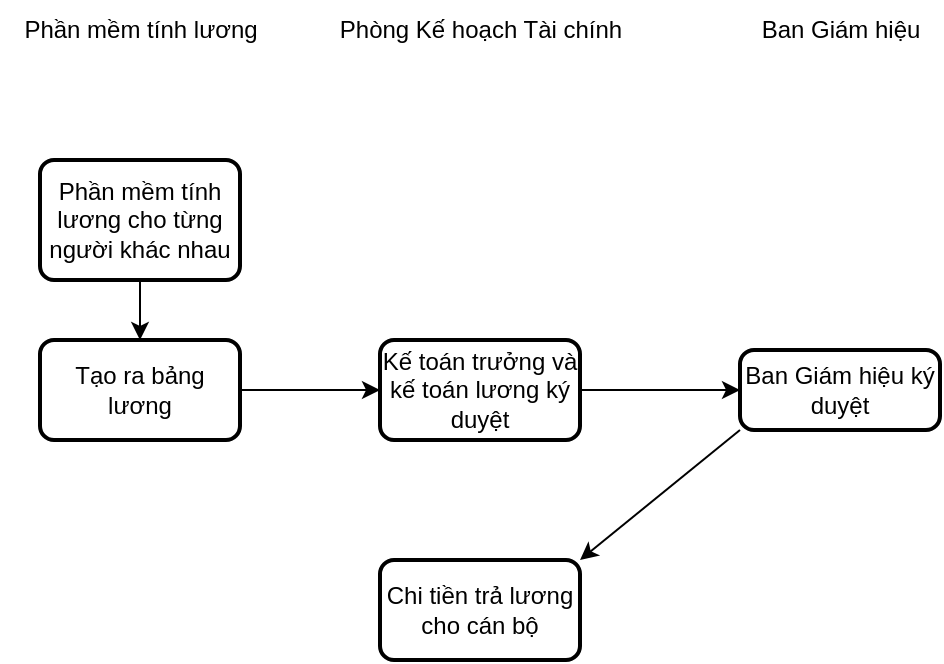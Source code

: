 <mxfile version="24.1.0" type="github">
  <diagram name="Page-1" id="jJjRJWm9oL9bmskKg3DY">
    <mxGraphModel dx="794" dy="446" grid="1" gridSize="10" guides="1" tooltips="1" connect="1" arrows="1" fold="1" page="1" pageScale="1" pageWidth="850" pageHeight="1100" math="0" shadow="0">
      <root>
        <mxCell id="0" />
        <mxCell id="1" parent="0" />
        <mxCell id="AeyiEeCCYzldVBtpaugz-1" value="Phần mềm tính lương cho từng người khác nhau" style="rounded=1;whiteSpace=wrap;html=1;absoluteArcSize=1;arcSize=14;strokeWidth=2;" vertex="1" parent="1">
          <mxGeometry x="190" y="300" width="100" height="60" as="geometry" />
        </mxCell>
        <mxCell id="AeyiEeCCYzldVBtpaugz-2" value="Tạo ra bảng lương" style="rounded=1;whiteSpace=wrap;html=1;absoluteArcSize=1;arcSize=14;strokeWidth=2;" vertex="1" parent="1">
          <mxGeometry x="190" y="390" width="100" height="50" as="geometry" />
        </mxCell>
        <mxCell id="AeyiEeCCYzldVBtpaugz-3" value="" style="endArrow=classic;html=1;rounded=0;exitX=0.5;exitY=1;exitDx=0;exitDy=0;" edge="1" parent="1" source="AeyiEeCCYzldVBtpaugz-1" target="AeyiEeCCYzldVBtpaugz-2">
          <mxGeometry width="50" height="50" relative="1" as="geometry">
            <mxPoint x="390" y="390" as="sourcePoint" />
            <mxPoint x="440" y="340" as="targetPoint" />
          </mxGeometry>
        </mxCell>
        <mxCell id="AeyiEeCCYzldVBtpaugz-4" value="Ban Giám hiệu ký duyệt" style="rounded=1;whiteSpace=wrap;html=1;absoluteArcSize=1;arcSize=14;strokeWidth=2;" vertex="1" parent="1">
          <mxGeometry x="540" y="395" width="100" height="40" as="geometry" />
        </mxCell>
        <mxCell id="AeyiEeCCYzldVBtpaugz-5" value="Kế toán trưởng và kế toán lương ký duyệt" style="rounded=1;whiteSpace=wrap;html=1;absoluteArcSize=1;arcSize=14;strokeWidth=2;" vertex="1" parent="1">
          <mxGeometry x="360" y="390" width="100" height="50" as="geometry" />
        </mxCell>
        <mxCell id="AeyiEeCCYzldVBtpaugz-6" value="" style="endArrow=classic;html=1;rounded=0;exitX=1;exitY=0.5;exitDx=0;exitDy=0;" edge="1" parent="1" source="AeyiEeCCYzldVBtpaugz-2" target="AeyiEeCCYzldVBtpaugz-5">
          <mxGeometry width="50" height="50" relative="1" as="geometry">
            <mxPoint x="390" y="390" as="sourcePoint" />
            <mxPoint x="440" y="340" as="targetPoint" />
          </mxGeometry>
        </mxCell>
        <mxCell id="AeyiEeCCYzldVBtpaugz-7" value="" style="endArrow=classic;html=1;rounded=0;exitX=1;exitY=0.5;exitDx=0;exitDy=0;entryX=0;entryY=0.5;entryDx=0;entryDy=0;" edge="1" parent="1" source="AeyiEeCCYzldVBtpaugz-5" target="AeyiEeCCYzldVBtpaugz-4">
          <mxGeometry width="50" height="50" relative="1" as="geometry">
            <mxPoint x="390" y="390" as="sourcePoint" />
            <mxPoint x="440" y="340" as="targetPoint" />
          </mxGeometry>
        </mxCell>
        <mxCell id="AeyiEeCCYzldVBtpaugz-8" value="Chi tiền trả lương cho cán bộ" style="rounded=1;whiteSpace=wrap;html=1;absoluteArcSize=1;arcSize=14;strokeWidth=2;" vertex="1" parent="1">
          <mxGeometry x="360" y="500" width="100" height="50" as="geometry" />
        </mxCell>
        <mxCell id="AeyiEeCCYzldVBtpaugz-9" value="" style="endArrow=classic;html=1;rounded=0;exitX=0;exitY=1;exitDx=0;exitDy=0;entryX=1;entryY=0;entryDx=0;entryDy=0;" edge="1" parent="1" source="AeyiEeCCYzldVBtpaugz-4" target="AeyiEeCCYzldVBtpaugz-8">
          <mxGeometry width="50" height="50" relative="1" as="geometry">
            <mxPoint x="390" y="420" as="sourcePoint" />
            <mxPoint x="440" y="370" as="targetPoint" />
          </mxGeometry>
        </mxCell>
        <mxCell id="AeyiEeCCYzldVBtpaugz-10" value="Phần mềm tính lương" style="text;html=1;align=center;verticalAlign=middle;resizable=0;points=[];autosize=1;strokeColor=none;fillColor=none;" vertex="1" parent="1">
          <mxGeometry x="170" y="220" width="140" height="30" as="geometry" />
        </mxCell>
        <mxCell id="AeyiEeCCYzldVBtpaugz-11" value="Phòng Kế hoạch Tài chính" style="text;html=1;align=center;verticalAlign=middle;resizable=0;points=[];autosize=1;strokeColor=none;fillColor=none;" vertex="1" parent="1">
          <mxGeometry x="330" y="220" width="160" height="30" as="geometry" />
        </mxCell>
        <mxCell id="AeyiEeCCYzldVBtpaugz-12" value="Ban Giám hiệu" style="text;html=1;align=center;verticalAlign=middle;resizable=0;points=[];autosize=1;strokeColor=none;fillColor=none;" vertex="1" parent="1">
          <mxGeometry x="540" y="220" width="100" height="30" as="geometry" />
        </mxCell>
      </root>
    </mxGraphModel>
  </diagram>
</mxfile>
